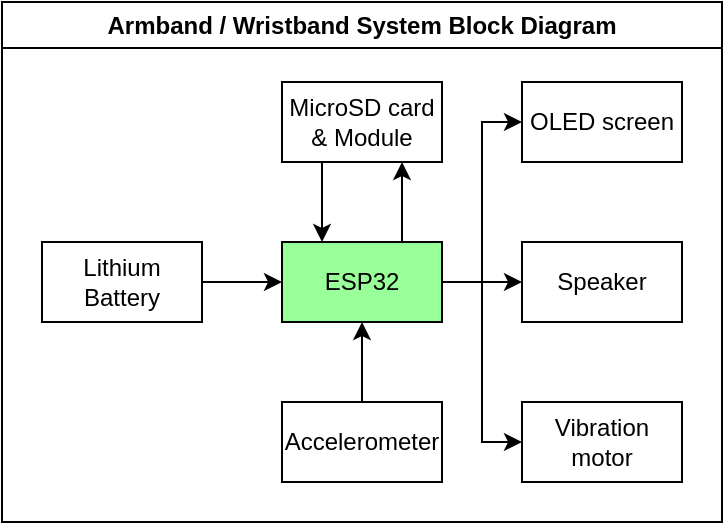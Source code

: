 <mxfile version="24.6.1" type="device">
  <diagram name="Page-1" id="t7LpS5Yb4Mtb9IzMA6DQ">
    <mxGraphModel dx="521" dy="613" grid="1" gridSize="10" guides="1" tooltips="1" connect="1" arrows="1" fold="1" page="1" pageScale="1" pageWidth="850" pageHeight="1100" math="0" shadow="0">
      <root>
        <mxCell id="0" />
        <mxCell id="1" parent="0" />
        <mxCell id="6thosCF5PeBXHgGs_PyQ-2" style="edgeStyle=orthogonalEdgeStyle;rounded=0;orthogonalLoop=1;jettySize=auto;html=1;exitX=0.75;exitY=0;exitDx=0;exitDy=0;entryX=0.75;entryY=1;entryDx=0;entryDy=0;" edge="1" parent="1" source="y3IzwqxfmLY4pDX7ddi2-2" target="y3IzwqxfmLY4pDX7ddi2-5">
          <mxGeometry relative="1" as="geometry" />
        </mxCell>
        <mxCell id="6thosCF5PeBXHgGs_PyQ-4" style="edgeStyle=orthogonalEdgeStyle;rounded=0;orthogonalLoop=1;jettySize=auto;html=1;exitX=1;exitY=0.5;exitDx=0;exitDy=0;entryX=0;entryY=0.5;entryDx=0;entryDy=0;" edge="1" parent="1" source="y3IzwqxfmLY4pDX7ddi2-2" target="y3IzwqxfmLY4pDX7ddi2-4">
          <mxGeometry relative="1" as="geometry" />
        </mxCell>
        <mxCell id="6thosCF5PeBXHgGs_PyQ-11" style="edgeStyle=orthogonalEdgeStyle;rounded=0;orthogonalLoop=1;jettySize=auto;html=1;exitX=1;exitY=0.5;exitDx=0;exitDy=0;entryX=0;entryY=0.5;entryDx=0;entryDy=0;" edge="1" parent="1" source="y3IzwqxfmLY4pDX7ddi2-2" target="6thosCF5PeBXHgGs_PyQ-10">
          <mxGeometry relative="1" as="geometry" />
        </mxCell>
        <mxCell id="6thosCF5PeBXHgGs_PyQ-13" style="edgeStyle=orthogonalEdgeStyle;rounded=0;orthogonalLoop=1;jettySize=auto;html=1;exitX=1;exitY=0.5;exitDx=0;exitDy=0;entryX=0;entryY=0.5;entryDx=0;entryDy=0;" edge="1" parent="1" source="y3IzwqxfmLY4pDX7ddi2-2" target="6thosCF5PeBXHgGs_PyQ-9">
          <mxGeometry relative="1" as="geometry" />
        </mxCell>
        <mxCell id="y3IzwqxfmLY4pDX7ddi2-2" value="ESP32" style="rounded=0;whiteSpace=wrap;html=1;fillColor=#99FF99;" parent="1" vertex="1">
          <mxGeometry x="320" y="200" width="80" height="40" as="geometry" />
        </mxCell>
        <mxCell id="y3IzwqxfmLY4pDX7ddi2-4" value="Speaker" style="rounded=0;whiteSpace=wrap;html=1;" parent="1" vertex="1">
          <mxGeometry x="440" y="200" width="80" height="40" as="geometry" />
        </mxCell>
        <mxCell id="6thosCF5PeBXHgGs_PyQ-3" style="edgeStyle=orthogonalEdgeStyle;rounded=0;orthogonalLoop=1;jettySize=auto;html=1;exitX=0.25;exitY=1;exitDx=0;exitDy=0;entryX=0.25;entryY=0;entryDx=0;entryDy=0;" edge="1" parent="1" source="y3IzwqxfmLY4pDX7ddi2-5" target="y3IzwqxfmLY4pDX7ddi2-2">
          <mxGeometry relative="1" as="geometry" />
        </mxCell>
        <mxCell id="y3IzwqxfmLY4pDX7ddi2-5" value="MicroSD card &amp;amp; Module" style="rounded=0;whiteSpace=wrap;html=1;" parent="1" vertex="1">
          <mxGeometry x="320" y="120" width="80" height="40" as="geometry" />
        </mxCell>
        <mxCell id="6thosCF5PeBXHgGs_PyQ-5" style="edgeStyle=orthogonalEdgeStyle;rounded=0;orthogonalLoop=1;jettySize=auto;html=1;exitX=0.5;exitY=0;exitDx=0;exitDy=0;entryX=0.5;entryY=1;entryDx=0;entryDy=0;" edge="1" parent="1" source="y3IzwqxfmLY4pDX7ddi2-6" target="y3IzwqxfmLY4pDX7ddi2-2">
          <mxGeometry relative="1" as="geometry" />
        </mxCell>
        <mxCell id="y3IzwqxfmLY4pDX7ddi2-6" value="Accelerometer" style="rounded=0;whiteSpace=wrap;html=1;" parent="1" vertex="1">
          <mxGeometry x="320" y="280" width="80" height="40" as="geometry" />
        </mxCell>
        <mxCell id="6thosCF5PeBXHgGs_PyQ-6" style="edgeStyle=orthogonalEdgeStyle;rounded=0;orthogonalLoop=1;jettySize=auto;html=1;entryX=0;entryY=0.5;entryDx=0;entryDy=0;" edge="1" parent="1" source="6thosCF5PeBXHgGs_PyQ-1" target="y3IzwqxfmLY4pDX7ddi2-2">
          <mxGeometry relative="1" as="geometry" />
        </mxCell>
        <mxCell id="6thosCF5PeBXHgGs_PyQ-1" value="Lithium Battery" style="rounded=0;whiteSpace=wrap;html=1;" vertex="1" parent="1">
          <mxGeometry x="200" y="200" width="80" height="40" as="geometry" />
        </mxCell>
        <mxCell id="6thosCF5PeBXHgGs_PyQ-9" value="Vibration motor" style="rounded=0;whiteSpace=wrap;html=1;" vertex="1" parent="1">
          <mxGeometry x="440" y="280" width="80" height="40" as="geometry" />
        </mxCell>
        <mxCell id="6thosCF5PeBXHgGs_PyQ-10" value="OLED screen" style="rounded=0;whiteSpace=wrap;html=1;" vertex="1" parent="1">
          <mxGeometry x="440" y="120" width="80" height="40" as="geometry" />
        </mxCell>
        <mxCell id="6thosCF5PeBXHgGs_PyQ-14" value="Armband / Wristband System Block Diagram" style="swimlane;whiteSpace=wrap;html=1;" vertex="1" parent="1">
          <mxGeometry x="180" y="80" width="360" height="260" as="geometry" />
        </mxCell>
      </root>
    </mxGraphModel>
  </diagram>
</mxfile>
